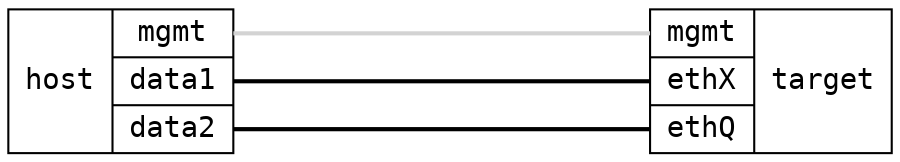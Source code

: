 graph "1x3" {
	layout="neato";
	overlap="false";
	esep="+80";

        node [shape=record, fontname="DejaVu Sans Mono, Book"];
	edge [color="cornflowerblue", penwidth="2", fontname="DejaVu Serif, Book"];

	host [
	    label="host | { <mgmt> mgmt  | <data1> data1 | <data2> data2 }",
	    pos="0,12!",
	    requires="controller",
	];

        target [
	    label="{ <mgmt> mgmt | <ethX> ethX | <ethQ> ethQ } | target",
	    pos="10,12!",

	    requires="infix",
	];

	host:mgmt -- target:mgmt [requires="mgmt", color=lightgrey]
	host:data1 -- target:ethX [color=black]
	host:data2 -- target:ethQ [color=black]
}

